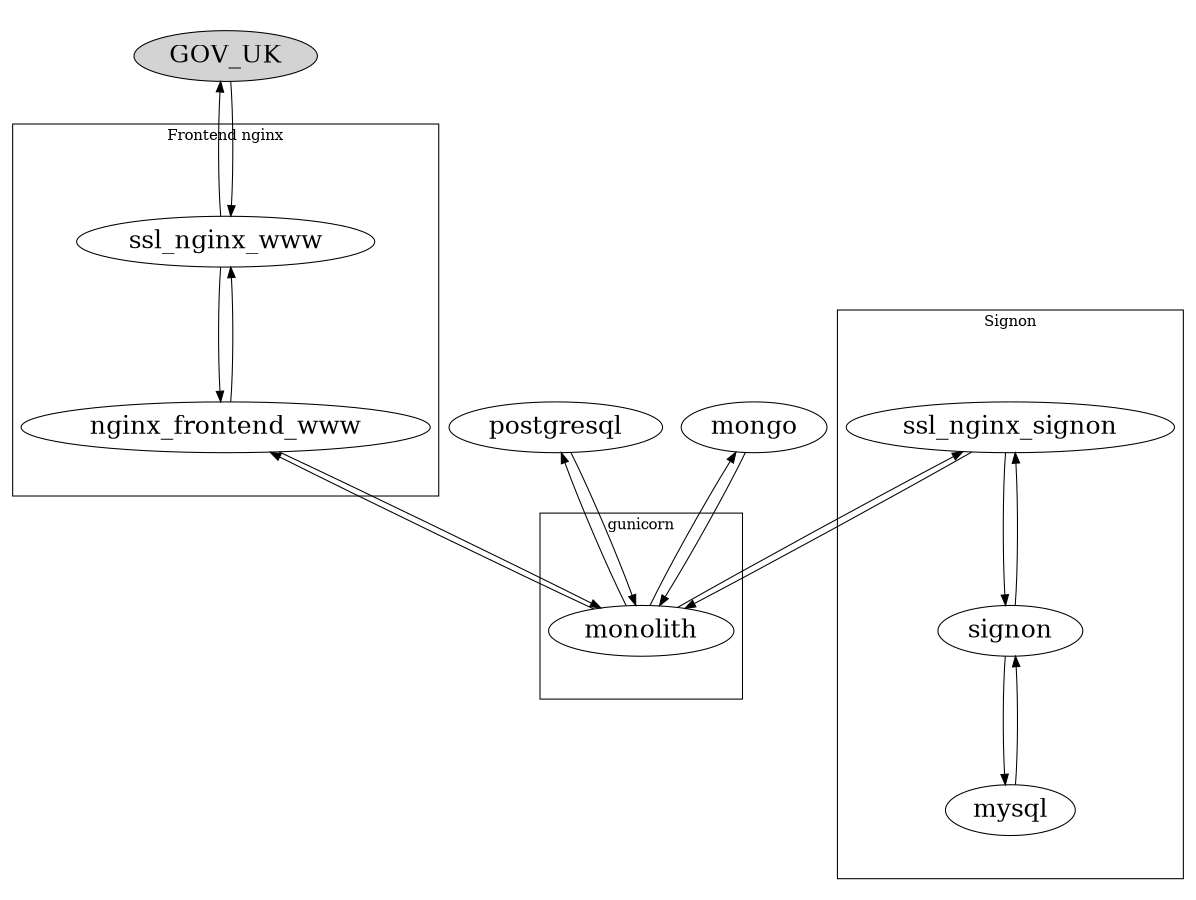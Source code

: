 digraph {
  size="8,6"; ratio=fill; node[fontsize=24];

  GOV_UK [style=filled]

  # GOV.UK router requests HTML
  GOV_UK->ssl_nginx_www;
  ssl_nginx_www->nginx_frontend_www;
  nginx_frontend_www->monolith;
  
  # get dashboard meta-data
  monolith->postgresql;
  postgresql->monolith;

  # get auth to data
  monolith->ssl_nginx_signon;
    ssl_nginx_signon->signon;
    signon->mysql;
    mysql->signon;
    signon->ssl_nginx_signon;
    ssl_nginx_signon->monolith;
  #get transactions data
  monolith->mongo;
  mongo->monolith;

  # Render HTML
  monolith->nginx_frontend_www;
  nginx_frontend_www->ssl_nginx_www;
  ssl_nginx_www->GOV_UK;

  subgraph "cluster_signon" {
    label="Signon";
    ssl_nginx_signon;
    signon;
    mysql;
  }

  subgraph "cluster_nginx_frontend" {
    label="Frontend nginx";
    ssl_nginx_www;
    nginx_frontend_www;
  }

  subgraph "cluster_gunicorn" {
    label="gunicorn";
    monolith;
  }
}
